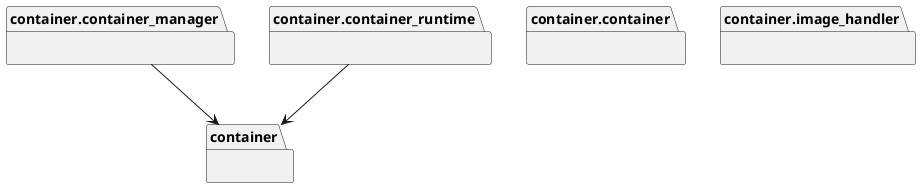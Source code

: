 @startuml packages_container
set namespaceSeparator none
package "container" as container {
}
package "container.container" as container.container {
}
package "container.container_manager" as container.container_manager {
}
package "container.container_runtime" as container.container_runtime {
}
package "container.image_handler" as container.image_handler {
}
container.container_manager --> container
container.container_runtime --> container
@enduml
